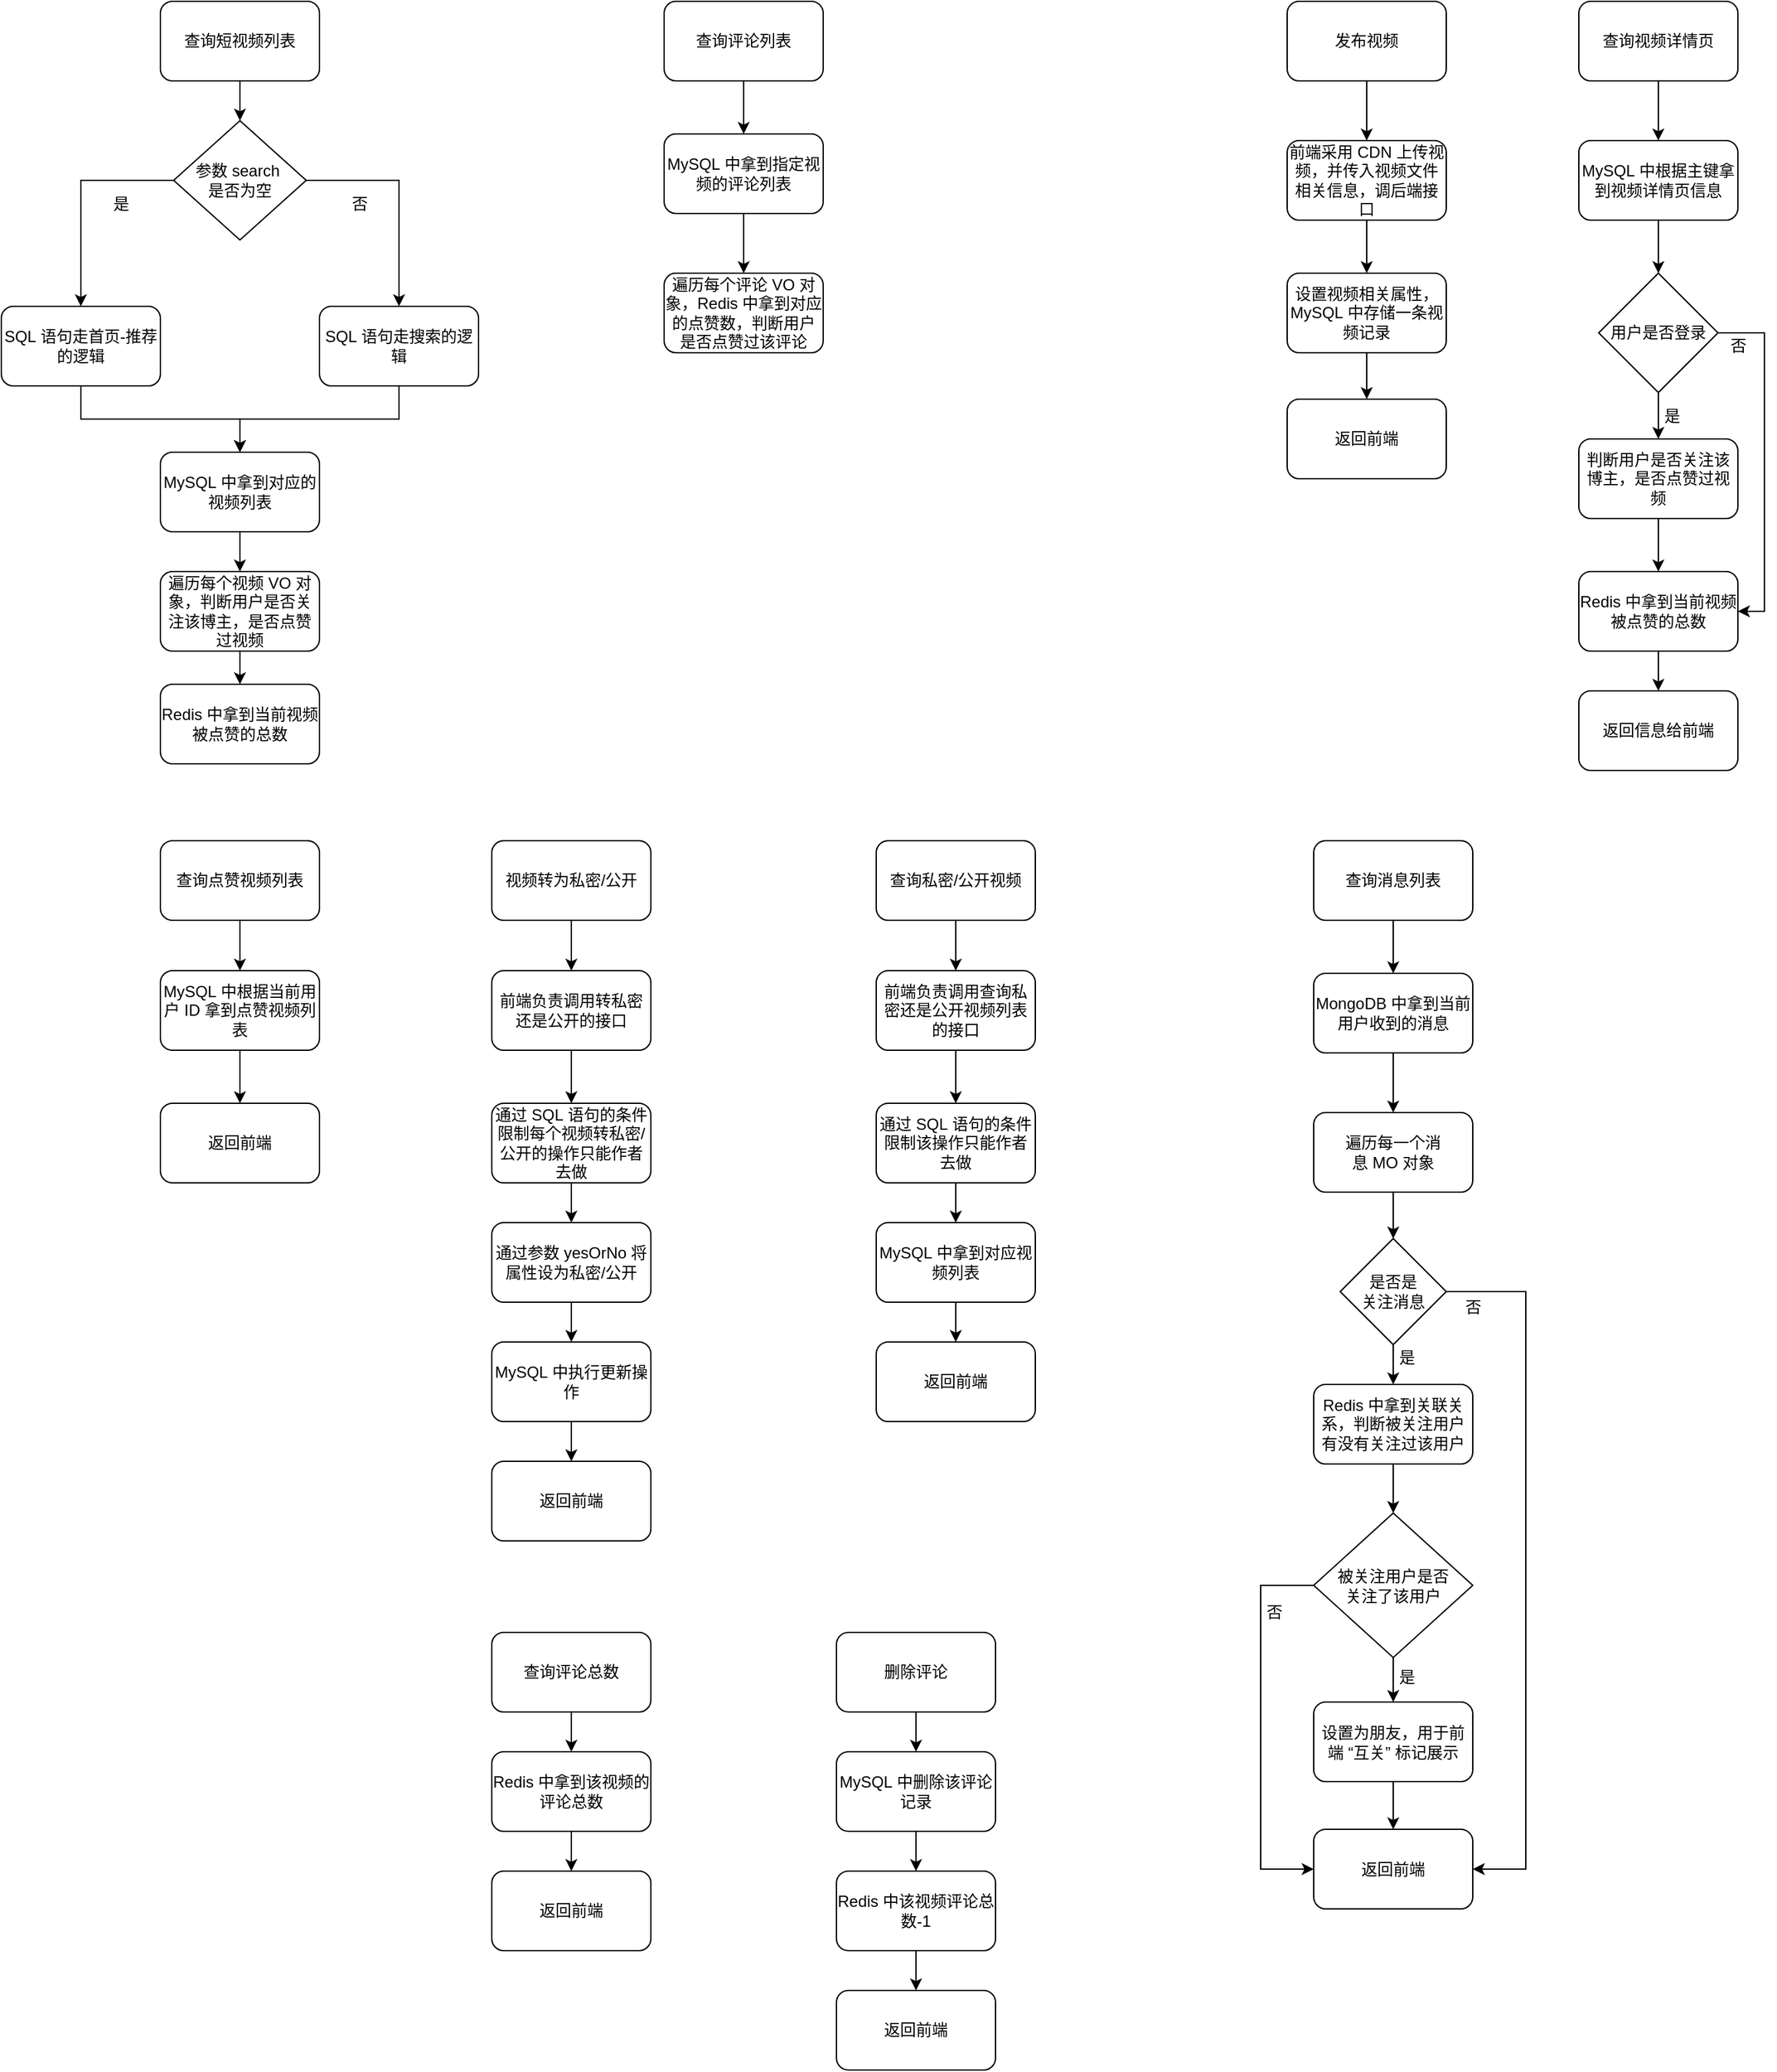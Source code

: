 <mxfile version="21.3.4" type="github">
  <diagram name="第 1 页" id="WXZ5FxBREvDLbD_KLT6q">
    <mxGraphModel dx="880" dy="452" grid="1" gridSize="10" guides="1" tooltips="1" connect="1" arrows="1" fold="1" page="1" pageScale="1" pageWidth="827" pageHeight="1169" math="0" shadow="0">
      <root>
        <mxCell id="0" />
        <mxCell id="1" parent="0" />
        <mxCell id="ibF3AnjWmkHCkzIqTZFg-5" value="" style="edgeStyle=orthogonalEdgeStyle;rounded=0;orthogonalLoop=1;jettySize=auto;html=1;" parent="1" source="ibF3AnjWmkHCkzIqTZFg-1" target="ibF3AnjWmkHCkzIqTZFg-4" edge="1">
          <mxGeometry relative="1" as="geometry" />
        </mxCell>
        <mxCell id="ibF3AnjWmkHCkzIqTZFg-1" value="查询短视频列表" style="rounded=1;whiteSpace=wrap;html=1;" parent="1" vertex="1">
          <mxGeometry x="140" y="40" width="120" height="60" as="geometry" />
        </mxCell>
        <mxCell id="ibF3AnjWmkHCkzIqTZFg-12" style="edgeStyle=orthogonalEdgeStyle;rounded=0;orthogonalLoop=1;jettySize=auto;html=1;" parent="1" source="ibF3AnjWmkHCkzIqTZFg-4" target="ibF3AnjWmkHCkzIqTZFg-8" edge="1">
          <mxGeometry relative="1" as="geometry" />
        </mxCell>
        <mxCell id="ibF3AnjWmkHCkzIqTZFg-13" style="edgeStyle=orthogonalEdgeStyle;rounded=0;orthogonalLoop=1;jettySize=auto;html=1;" parent="1" source="ibF3AnjWmkHCkzIqTZFg-4" target="ibF3AnjWmkHCkzIqTZFg-9" edge="1">
          <mxGeometry relative="1" as="geometry" />
        </mxCell>
        <mxCell id="ibF3AnjWmkHCkzIqTZFg-4" value="参数&amp;nbsp;search&amp;nbsp;&lt;br&gt;是否为空" style="rhombus;whiteSpace=wrap;html=1;" parent="1" vertex="1">
          <mxGeometry x="150" y="130" width="100" height="90" as="geometry" />
        </mxCell>
        <mxCell id="ibF3AnjWmkHCkzIqTZFg-17" style="edgeStyle=orthogonalEdgeStyle;rounded=0;orthogonalLoop=1;jettySize=auto;html=1;entryX=0.5;entryY=0;entryDx=0;entryDy=0;" parent="1" source="ibF3AnjWmkHCkzIqTZFg-8" target="ibF3AnjWmkHCkzIqTZFg-14" edge="1">
          <mxGeometry relative="1" as="geometry" />
        </mxCell>
        <mxCell id="ibF3AnjWmkHCkzIqTZFg-8" value="SQL&amp;nbsp;语句走首页-推荐的逻辑" style="rounded=1;whiteSpace=wrap;html=1;" parent="1" vertex="1">
          <mxGeometry x="20" y="270" width="120" height="60" as="geometry" />
        </mxCell>
        <mxCell id="ibF3AnjWmkHCkzIqTZFg-18" style="edgeStyle=orthogonalEdgeStyle;rounded=0;orthogonalLoop=1;jettySize=auto;html=1;entryX=0.5;entryY=0;entryDx=0;entryDy=0;" parent="1" source="ibF3AnjWmkHCkzIqTZFg-9" target="ibF3AnjWmkHCkzIqTZFg-14" edge="1">
          <mxGeometry relative="1" as="geometry" />
        </mxCell>
        <mxCell id="ibF3AnjWmkHCkzIqTZFg-9" value="SQL&amp;nbsp;语句走搜索的逻辑" style="rounded=1;whiteSpace=wrap;html=1;" parent="1" vertex="1">
          <mxGeometry x="260" y="270" width="120" height="60" as="geometry" />
        </mxCell>
        <mxCell id="ibF3AnjWmkHCkzIqTZFg-19" value="" style="edgeStyle=orthogonalEdgeStyle;rounded=0;orthogonalLoop=1;jettySize=auto;html=1;" parent="1" source="ibF3AnjWmkHCkzIqTZFg-14" target="ibF3AnjWmkHCkzIqTZFg-16" edge="1">
          <mxGeometry relative="1" as="geometry" />
        </mxCell>
        <mxCell id="ibF3AnjWmkHCkzIqTZFg-14" value="MySQL&amp;nbsp;中拿到对应的视频列表" style="rounded=1;whiteSpace=wrap;html=1;" parent="1" vertex="1">
          <mxGeometry x="140" y="380" width="120" height="60" as="geometry" />
        </mxCell>
        <mxCell id="ibF3AnjWmkHCkzIqTZFg-21" value="" style="edgeStyle=orthogonalEdgeStyle;rounded=0;orthogonalLoop=1;jettySize=auto;html=1;" parent="1" source="ibF3AnjWmkHCkzIqTZFg-16" target="ibF3AnjWmkHCkzIqTZFg-20" edge="1">
          <mxGeometry relative="1" as="geometry" />
        </mxCell>
        <mxCell id="ibF3AnjWmkHCkzIqTZFg-16" value="遍历每个视频&amp;nbsp;VO&amp;nbsp;对象，判断用户是否关注该博主，是否点赞过视频" style="whiteSpace=wrap;html=1;rounded=1;" parent="1" vertex="1">
          <mxGeometry x="140" y="470" width="120" height="60" as="geometry" />
        </mxCell>
        <mxCell id="ibF3AnjWmkHCkzIqTZFg-20" value="Redis&amp;nbsp;中拿到当前视频被点赞的总数" style="whiteSpace=wrap;html=1;rounded=1;" parent="1" vertex="1">
          <mxGeometry x="140" y="555" width="120" height="60" as="geometry" />
        </mxCell>
        <mxCell id="ibF3AnjWmkHCkzIqTZFg-22" value="是" style="text;html=1;align=center;verticalAlign=middle;resizable=0;points=[];autosize=1;strokeColor=none;fillColor=none;" parent="1" vertex="1">
          <mxGeometry x="90" y="178" width="40" height="30" as="geometry" />
        </mxCell>
        <mxCell id="ibF3AnjWmkHCkzIqTZFg-23" value="否" style="text;html=1;align=center;verticalAlign=middle;resizable=0;points=[];autosize=1;strokeColor=none;fillColor=none;" parent="1" vertex="1">
          <mxGeometry x="270" y="178" width="40" height="30" as="geometry" />
        </mxCell>
        <mxCell id="ibF3AnjWmkHCkzIqTZFg-27" value="" style="edgeStyle=orthogonalEdgeStyle;rounded=0;orthogonalLoop=1;jettySize=auto;html=1;" parent="1" source="ibF3AnjWmkHCkzIqTZFg-24" target="ibF3AnjWmkHCkzIqTZFg-25" edge="1">
          <mxGeometry relative="1" as="geometry" />
        </mxCell>
        <mxCell id="ibF3AnjWmkHCkzIqTZFg-24" value="查询评论列表" style="rounded=1;whiteSpace=wrap;html=1;" parent="1" vertex="1">
          <mxGeometry x="520" y="40" width="120" height="60" as="geometry" />
        </mxCell>
        <mxCell id="ibF3AnjWmkHCkzIqTZFg-28" value="" style="edgeStyle=orthogonalEdgeStyle;rounded=0;orthogonalLoop=1;jettySize=auto;html=1;" parent="1" source="ibF3AnjWmkHCkzIqTZFg-25" target="ibF3AnjWmkHCkzIqTZFg-26" edge="1">
          <mxGeometry relative="1" as="geometry" />
        </mxCell>
        <mxCell id="ibF3AnjWmkHCkzIqTZFg-25" value="MySQL&amp;nbsp;中拿到指定视频的评论列表" style="rounded=1;whiteSpace=wrap;html=1;" parent="1" vertex="1">
          <mxGeometry x="520" y="140" width="120" height="60" as="geometry" />
        </mxCell>
        <mxCell id="ibF3AnjWmkHCkzIqTZFg-26" value="遍历每个评论 VO&amp;nbsp;对象，Redis&amp;nbsp;中拿到对应的点赞数，判断用户是否点赞过该评论" style="whiteSpace=wrap;html=1;rounded=1;" parent="1" vertex="1">
          <mxGeometry x="520" y="245" width="120" height="60" as="geometry" />
        </mxCell>
        <mxCell id="Aljr57ed6nD0tev_MYhq-1" value="" style="edgeStyle=orthogonalEdgeStyle;rounded=0;orthogonalLoop=1;jettySize=auto;html=1;" parent="1" source="ibF3AnjWmkHCkzIqTZFg-29" target="ibF3AnjWmkHCkzIqTZFg-30" edge="1">
          <mxGeometry relative="1" as="geometry" />
        </mxCell>
        <mxCell id="ibF3AnjWmkHCkzIqTZFg-29" value="查询消息列表" style="rounded=1;whiteSpace=wrap;html=1;" parent="1" vertex="1">
          <mxGeometry x="1010" y="673" width="120" height="60" as="geometry" />
        </mxCell>
        <mxCell id="Aljr57ed6nD0tev_MYhq-2" value="" style="edgeStyle=orthogonalEdgeStyle;rounded=0;orthogonalLoop=1;jettySize=auto;html=1;" parent="1" source="ibF3AnjWmkHCkzIqTZFg-30" target="ibF3AnjWmkHCkzIqTZFg-31" edge="1">
          <mxGeometry relative="1" as="geometry" />
        </mxCell>
        <mxCell id="ibF3AnjWmkHCkzIqTZFg-30" value="MongoDB&amp;nbsp;中拿到当前用户收到的消息" style="rounded=1;whiteSpace=wrap;html=1;" parent="1" vertex="1">
          <mxGeometry x="1010" y="773" width="120" height="60" as="geometry" />
        </mxCell>
        <mxCell id="8bdIcVnPFg0Oljo9QeHm-77" value="" style="edgeStyle=orthogonalEdgeStyle;rounded=0;orthogonalLoop=1;jettySize=auto;html=1;" edge="1" parent="1" source="ibF3AnjWmkHCkzIqTZFg-31" target="8bdIcVnPFg0Oljo9QeHm-66">
          <mxGeometry relative="1" as="geometry" />
        </mxCell>
        <mxCell id="ibF3AnjWmkHCkzIqTZFg-31" value="遍历每一个消息&amp;nbsp;MO&amp;nbsp;对象" style="rounded=1;whiteSpace=wrap;html=1;" parent="1" vertex="1">
          <mxGeometry x="1010" y="878" width="120" height="60" as="geometry" />
        </mxCell>
        <mxCell id="8bdIcVnPFg0Oljo9QeHm-5" value="" style="edgeStyle=orthogonalEdgeStyle;rounded=0;orthogonalLoop=1;jettySize=auto;html=1;" edge="1" parent="1" source="8bdIcVnPFg0Oljo9QeHm-2" target="8bdIcVnPFg0Oljo9QeHm-3">
          <mxGeometry relative="1" as="geometry" />
        </mxCell>
        <mxCell id="8bdIcVnPFg0Oljo9QeHm-2" value="查询点赞视频列表" style="rounded=1;whiteSpace=wrap;html=1;" vertex="1" parent="1">
          <mxGeometry x="140" y="673" width="120" height="60" as="geometry" />
        </mxCell>
        <mxCell id="8bdIcVnPFg0Oljo9QeHm-6" value="" style="edgeStyle=orthogonalEdgeStyle;rounded=0;orthogonalLoop=1;jettySize=auto;html=1;" edge="1" parent="1" source="8bdIcVnPFg0Oljo9QeHm-3" target="8bdIcVnPFg0Oljo9QeHm-4">
          <mxGeometry relative="1" as="geometry" />
        </mxCell>
        <mxCell id="8bdIcVnPFg0Oljo9QeHm-3" value="MySQL&amp;nbsp;中根据当前用户&amp;nbsp;ID&amp;nbsp;拿到点赞视频列表" style="rounded=1;whiteSpace=wrap;html=1;" vertex="1" parent="1">
          <mxGeometry x="140" y="771" width="120" height="60" as="geometry" />
        </mxCell>
        <mxCell id="8bdIcVnPFg0Oljo9QeHm-4" value="返回前端" style="rounded=1;whiteSpace=wrap;html=1;" vertex="1" parent="1">
          <mxGeometry x="140" y="871" width="120" height="60" as="geometry" />
        </mxCell>
        <mxCell id="8bdIcVnPFg0Oljo9QeHm-11" value="" style="edgeStyle=orthogonalEdgeStyle;rounded=0;orthogonalLoop=1;jettySize=auto;html=1;" edge="1" parent="1" source="8bdIcVnPFg0Oljo9QeHm-7" target="8bdIcVnPFg0Oljo9QeHm-8">
          <mxGeometry relative="1" as="geometry" />
        </mxCell>
        <mxCell id="8bdIcVnPFg0Oljo9QeHm-7" value="发布视频" style="rounded=1;whiteSpace=wrap;html=1;" vertex="1" parent="1">
          <mxGeometry x="990" y="40" width="120" height="60" as="geometry" />
        </mxCell>
        <mxCell id="8bdIcVnPFg0Oljo9QeHm-12" value="" style="edgeStyle=orthogonalEdgeStyle;rounded=0;orthogonalLoop=1;jettySize=auto;html=1;" edge="1" parent="1" source="8bdIcVnPFg0Oljo9QeHm-8" target="8bdIcVnPFg0Oljo9QeHm-9">
          <mxGeometry relative="1" as="geometry" />
        </mxCell>
        <mxCell id="8bdIcVnPFg0Oljo9QeHm-8" value="前端采用&amp;nbsp;CDN&amp;nbsp;上传视频，并传入视频文件相关信息，调后端接口" style="rounded=1;whiteSpace=wrap;html=1;" vertex="1" parent="1">
          <mxGeometry x="990" y="145" width="120" height="60" as="geometry" />
        </mxCell>
        <mxCell id="8bdIcVnPFg0Oljo9QeHm-14" value="" style="edgeStyle=orthogonalEdgeStyle;rounded=0;orthogonalLoop=1;jettySize=auto;html=1;" edge="1" parent="1" source="8bdIcVnPFg0Oljo9QeHm-9" target="8bdIcVnPFg0Oljo9QeHm-13">
          <mxGeometry relative="1" as="geometry" />
        </mxCell>
        <mxCell id="8bdIcVnPFg0Oljo9QeHm-9" value="设置视频相关属性，MySQL&amp;nbsp;中存储一条视频记录" style="rounded=1;whiteSpace=wrap;html=1;" vertex="1" parent="1">
          <mxGeometry x="990" y="245" width="120" height="60" as="geometry" />
        </mxCell>
        <mxCell id="8bdIcVnPFg0Oljo9QeHm-13" value="返回前端" style="rounded=1;whiteSpace=wrap;html=1;" vertex="1" parent="1">
          <mxGeometry x="990" y="340" width="120" height="60" as="geometry" />
        </mxCell>
        <mxCell id="8bdIcVnPFg0Oljo9QeHm-28" value="" style="edgeStyle=orthogonalEdgeStyle;rounded=0;orthogonalLoop=1;jettySize=auto;html=1;" edge="1" parent="1" source="8bdIcVnPFg0Oljo9QeHm-15" target="8bdIcVnPFg0Oljo9QeHm-16">
          <mxGeometry relative="1" as="geometry" />
        </mxCell>
        <mxCell id="8bdIcVnPFg0Oljo9QeHm-15" value="查询视频详情页" style="rounded=1;whiteSpace=wrap;html=1;" vertex="1" parent="1">
          <mxGeometry x="1210" y="40" width="120" height="60" as="geometry" />
        </mxCell>
        <mxCell id="8bdIcVnPFg0Oljo9QeHm-18" value="" style="edgeStyle=orthogonalEdgeStyle;rounded=0;orthogonalLoop=1;jettySize=auto;html=1;" edge="1" parent="1" source="8bdIcVnPFg0Oljo9QeHm-16" target="8bdIcVnPFg0Oljo9QeHm-17">
          <mxGeometry relative="1" as="geometry" />
        </mxCell>
        <mxCell id="8bdIcVnPFg0Oljo9QeHm-16" value="MySQL&amp;nbsp;中根据主键拿到视频详情页信息" style="rounded=1;whiteSpace=wrap;html=1;" vertex="1" parent="1">
          <mxGeometry x="1210" y="145" width="120" height="60" as="geometry" />
        </mxCell>
        <mxCell id="8bdIcVnPFg0Oljo9QeHm-21" value="" style="edgeStyle=orthogonalEdgeStyle;rounded=0;orthogonalLoop=1;jettySize=auto;html=1;" edge="1" parent="1" source="8bdIcVnPFg0Oljo9QeHm-17" target="8bdIcVnPFg0Oljo9QeHm-19">
          <mxGeometry relative="1" as="geometry" />
        </mxCell>
        <mxCell id="8bdIcVnPFg0Oljo9QeHm-23" style="edgeStyle=orthogonalEdgeStyle;rounded=0;orthogonalLoop=1;jettySize=auto;html=1;entryX=1;entryY=0.5;entryDx=0;entryDy=0;" edge="1" parent="1" source="8bdIcVnPFg0Oljo9QeHm-17" target="8bdIcVnPFg0Oljo9QeHm-20">
          <mxGeometry relative="1" as="geometry">
            <Array as="points">
              <mxPoint x="1350" y="290" />
              <mxPoint x="1350" y="500" />
            </Array>
          </mxGeometry>
        </mxCell>
        <mxCell id="8bdIcVnPFg0Oljo9QeHm-17" value="用户是否登录" style="rhombus;whiteSpace=wrap;html=1;" vertex="1" parent="1">
          <mxGeometry x="1225" y="245" width="90" height="90" as="geometry" />
        </mxCell>
        <mxCell id="8bdIcVnPFg0Oljo9QeHm-22" value="" style="edgeStyle=orthogonalEdgeStyle;rounded=0;orthogonalLoop=1;jettySize=auto;html=1;" edge="1" parent="1" source="8bdIcVnPFg0Oljo9QeHm-19" target="8bdIcVnPFg0Oljo9QeHm-20">
          <mxGeometry relative="1" as="geometry" />
        </mxCell>
        <mxCell id="8bdIcVnPFg0Oljo9QeHm-19" value="判断用户是否关注该博主，是否点赞过视频" style="rounded=1;whiteSpace=wrap;html=1;" vertex="1" parent="1">
          <mxGeometry x="1210" y="370" width="120" height="60" as="geometry" />
        </mxCell>
        <mxCell id="8bdIcVnPFg0Oljo9QeHm-27" value="" style="edgeStyle=orthogonalEdgeStyle;rounded=0;orthogonalLoop=1;jettySize=auto;html=1;" edge="1" parent="1" source="8bdIcVnPFg0Oljo9QeHm-20" target="8bdIcVnPFg0Oljo9QeHm-26">
          <mxGeometry relative="1" as="geometry" />
        </mxCell>
        <mxCell id="8bdIcVnPFg0Oljo9QeHm-20" value="Redis&amp;nbsp;中拿到当前视频被点赞的总数" style="whiteSpace=wrap;html=1;rounded=1;" vertex="1" parent="1">
          <mxGeometry x="1210" y="470" width="120" height="60" as="geometry" />
        </mxCell>
        <mxCell id="8bdIcVnPFg0Oljo9QeHm-24" value="是" style="text;html=1;align=center;verticalAlign=middle;resizable=0;points=[];autosize=1;strokeColor=none;fillColor=none;" vertex="1" parent="1">
          <mxGeometry x="1260" y="338" width="40" height="30" as="geometry" />
        </mxCell>
        <mxCell id="8bdIcVnPFg0Oljo9QeHm-25" value="否" style="text;html=1;align=center;verticalAlign=middle;resizable=0;points=[];autosize=1;strokeColor=none;fillColor=none;" vertex="1" parent="1">
          <mxGeometry x="1310" y="285" width="40" height="30" as="geometry" />
        </mxCell>
        <mxCell id="8bdIcVnPFg0Oljo9QeHm-26" value="返回信息给前端" style="whiteSpace=wrap;html=1;rounded=1;" vertex="1" parent="1">
          <mxGeometry x="1210" y="560" width="120" height="60" as="geometry" />
        </mxCell>
        <mxCell id="8bdIcVnPFg0Oljo9QeHm-31" value="" style="edgeStyle=orthogonalEdgeStyle;rounded=0;orthogonalLoop=1;jettySize=auto;html=1;" edge="1" parent="1" source="8bdIcVnPFg0Oljo9QeHm-29" target="8bdIcVnPFg0Oljo9QeHm-30">
          <mxGeometry relative="1" as="geometry" />
        </mxCell>
        <mxCell id="8bdIcVnPFg0Oljo9QeHm-29" value="视频转为私密/公开" style="rounded=1;whiteSpace=wrap;html=1;" vertex="1" parent="1">
          <mxGeometry x="390" y="673" width="120" height="60" as="geometry" />
        </mxCell>
        <mxCell id="8bdIcVnPFg0Oljo9QeHm-37" value="" style="edgeStyle=orthogonalEdgeStyle;rounded=0;orthogonalLoop=1;jettySize=auto;html=1;" edge="1" parent="1" source="8bdIcVnPFg0Oljo9QeHm-30" target="8bdIcVnPFg0Oljo9QeHm-34">
          <mxGeometry relative="1" as="geometry" />
        </mxCell>
        <mxCell id="8bdIcVnPFg0Oljo9QeHm-30" value="前端负责调用转私密还是公开的接口" style="rounded=1;whiteSpace=wrap;html=1;" vertex="1" parent="1">
          <mxGeometry x="390" y="771" width="120" height="60" as="geometry" />
        </mxCell>
        <mxCell id="8bdIcVnPFg0Oljo9QeHm-42" value="" style="edgeStyle=orthogonalEdgeStyle;rounded=0;orthogonalLoop=1;jettySize=auto;html=1;" edge="1" parent="1" source="8bdIcVnPFg0Oljo9QeHm-33" target="8bdIcVnPFg0Oljo9QeHm-35">
          <mxGeometry relative="1" as="geometry" />
        </mxCell>
        <mxCell id="8bdIcVnPFg0Oljo9QeHm-33" value="通过参数&amp;nbsp;yesOrNo 将属性设为私密/公开" style="rounded=1;whiteSpace=wrap;html=1;" vertex="1" parent="1">
          <mxGeometry x="390" y="961" width="120" height="60" as="geometry" />
        </mxCell>
        <mxCell id="8bdIcVnPFg0Oljo9QeHm-41" value="" style="edgeStyle=orthogonalEdgeStyle;rounded=0;orthogonalLoop=1;jettySize=auto;html=1;" edge="1" parent="1" source="8bdIcVnPFg0Oljo9QeHm-34" target="8bdIcVnPFg0Oljo9QeHm-33">
          <mxGeometry relative="1" as="geometry" />
        </mxCell>
        <mxCell id="8bdIcVnPFg0Oljo9QeHm-34" value="通过&amp;nbsp;SQL&amp;nbsp;语句的条件限制每个视频转私密/公开的操作只能作者去做" style="rounded=1;whiteSpace=wrap;html=1;" vertex="1" parent="1">
          <mxGeometry x="390" y="871" width="120" height="60" as="geometry" />
        </mxCell>
        <mxCell id="8bdIcVnPFg0Oljo9QeHm-43" value="" style="edgeStyle=orthogonalEdgeStyle;rounded=0;orthogonalLoop=1;jettySize=auto;html=1;" edge="1" parent="1" source="8bdIcVnPFg0Oljo9QeHm-35" target="8bdIcVnPFg0Oljo9QeHm-36">
          <mxGeometry relative="1" as="geometry" />
        </mxCell>
        <mxCell id="8bdIcVnPFg0Oljo9QeHm-35" value="MySQL&amp;nbsp;中执行更新操作" style="rounded=1;whiteSpace=wrap;html=1;" vertex="1" parent="1">
          <mxGeometry x="390" y="1051" width="120" height="60" as="geometry" />
        </mxCell>
        <mxCell id="8bdIcVnPFg0Oljo9QeHm-36" value="返回前端" style="rounded=1;whiteSpace=wrap;html=1;" vertex="1" parent="1">
          <mxGeometry x="390" y="1141" width="120" height="60" as="geometry" />
        </mxCell>
        <mxCell id="8bdIcVnPFg0Oljo9QeHm-49" value="" style="edgeStyle=orthogonalEdgeStyle;rounded=0;orthogonalLoop=1;jettySize=auto;html=1;" edge="1" parent="1" source="8bdIcVnPFg0Oljo9QeHm-44" target="8bdIcVnPFg0Oljo9QeHm-45">
          <mxGeometry relative="1" as="geometry" />
        </mxCell>
        <mxCell id="8bdIcVnPFg0Oljo9QeHm-44" value="查询私密/公开视频" style="rounded=1;whiteSpace=wrap;html=1;" vertex="1" parent="1">
          <mxGeometry x="680" y="673" width="120" height="60" as="geometry" />
        </mxCell>
        <mxCell id="8bdIcVnPFg0Oljo9QeHm-50" value="" style="edgeStyle=orthogonalEdgeStyle;rounded=0;orthogonalLoop=1;jettySize=auto;html=1;" edge="1" parent="1" source="8bdIcVnPFg0Oljo9QeHm-45" target="8bdIcVnPFg0Oljo9QeHm-46">
          <mxGeometry relative="1" as="geometry" />
        </mxCell>
        <mxCell id="8bdIcVnPFg0Oljo9QeHm-45" value="前端负责调用查询私密还是公开视频列表的接口" style="rounded=1;whiteSpace=wrap;html=1;" vertex="1" parent="1">
          <mxGeometry x="680" y="771" width="120" height="60" as="geometry" />
        </mxCell>
        <mxCell id="8bdIcVnPFg0Oljo9QeHm-51" value="" style="edgeStyle=orthogonalEdgeStyle;rounded=0;orthogonalLoop=1;jettySize=auto;html=1;" edge="1" parent="1" source="8bdIcVnPFg0Oljo9QeHm-46" target="8bdIcVnPFg0Oljo9QeHm-47">
          <mxGeometry relative="1" as="geometry" />
        </mxCell>
        <mxCell id="8bdIcVnPFg0Oljo9QeHm-46" value="通过&amp;nbsp;SQL&amp;nbsp;语句的条件限制该操作只能作者去做" style="rounded=1;whiteSpace=wrap;html=1;" vertex="1" parent="1">
          <mxGeometry x="680" y="871" width="120" height="60" as="geometry" />
        </mxCell>
        <mxCell id="8bdIcVnPFg0Oljo9QeHm-52" value="" style="edgeStyle=orthogonalEdgeStyle;rounded=0;orthogonalLoop=1;jettySize=auto;html=1;" edge="1" parent="1" source="8bdIcVnPFg0Oljo9QeHm-47" target="8bdIcVnPFg0Oljo9QeHm-48">
          <mxGeometry relative="1" as="geometry" />
        </mxCell>
        <mxCell id="8bdIcVnPFg0Oljo9QeHm-47" value="MySQL&amp;nbsp;中拿到对应视频列表" style="rounded=1;whiteSpace=wrap;html=1;" vertex="1" parent="1">
          <mxGeometry x="680" y="961" width="120" height="60" as="geometry" />
        </mxCell>
        <mxCell id="8bdIcVnPFg0Oljo9QeHm-48" value="返回前端" style="rounded=1;whiteSpace=wrap;html=1;" vertex="1" parent="1">
          <mxGeometry x="680" y="1051" width="120" height="60" as="geometry" />
        </mxCell>
        <mxCell id="8bdIcVnPFg0Oljo9QeHm-56" value="" style="edgeStyle=orthogonalEdgeStyle;rounded=0;orthogonalLoop=1;jettySize=auto;html=1;" edge="1" parent="1" source="8bdIcVnPFg0Oljo9QeHm-53" target="8bdIcVnPFg0Oljo9QeHm-54">
          <mxGeometry relative="1" as="geometry" />
        </mxCell>
        <mxCell id="8bdIcVnPFg0Oljo9QeHm-53" value="查询评论总数" style="rounded=1;whiteSpace=wrap;html=1;" vertex="1" parent="1">
          <mxGeometry x="390" y="1270" width="120" height="60" as="geometry" />
        </mxCell>
        <mxCell id="8bdIcVnPFg0Oljo9QeHm-57" value="" style="edgeStyle=orthogonalEdgeStyle;rounded=0;orthogonalLoop=1;jettySize=auto;html=1;" edge="1" parent="1" source="8bdIcVnPFg0Oljo9QeHm-54" target="8bdIcVnPFg0Oljo9QeHm-55">
          <mxGeometry relative="1" as="geometry" />
        </mxCell>
        <mxCell id="8bdIcVnPFg0Oljo9QeHm-54" value="Redis&amp;nbsp;中拿到该视频的评论总数" style="rounded=1;whiteSpace=wrap;html=1;" vertex="1" parent="1">
          <mxGeometry x="390" y="1360" width="120" height="60" as="geometry" />
        </mxCell>
        <mxCell id="8bdIcVnPFg0Oljo9QeHm-55" value="返回前端" style="rounded=1;whiteSpace=wrap;html=1;" vertex="1" parent="1">
          <mxGeometry x="390" y="1450" width="120" height="60" as="geometry" />
        </mxCell>
        <mxCell id="8bdIcVnPFg0Oljo9QeHm-62" value="" style="edgeStyle=orthogonalEdgeStyle;rounded=0;orthogonalLoop=1;jettySize=auto;html=1;" edge="1" parent="1" source="8bdIcVnPFg0Oljo9QeHm-58" target="8bdIcVnPFg0Oljo9QeHm-59">
          <mxGeometry relative="1" as="geometry" />
        </mxCell>
        <mxCell id="8bdIcVnPFg0Oljo9QeHm-58" value="删除评论" style="rounded=1;whiteSpace=wrap;html=1;" vertex="1" parent="1">
          <mxGeometry x="650" y="1270" width="120" height="60" as="geometry" />
        </mxCell>
        <mxCell id="8bdIcVnPFg0Oljo9QeHm-63" value="" style="edgeStyle=orthogonalEdgeStyle;rounded=0;orthogonalLoop=1;jettySize=auto;html=1;" edge="1" parent="1" source="8bdIcVnPFg0Oljo9QeHm-59" target="8bdIcVnPFg0Oljo9QeHm-60">
          <mxGeometry relative="1" as="geometry" />
        </mxCell>
        <mxCell id="8bdIcVnPFg0Oljo9QeHm-59" value="MySQL&amp;nbsp;中删除该评论记录" style="rounded=1;whiteSpace=wrap;html=1;" vertex="1" parent="1">
          <mxGeometry x="650" y="1360" width="120" height="60" as="geometry" />
        </mxCell>
        <mxCell id="8bdIcVnPFg0Oljo9QeHm-64" value="" style="edgeStyle=orthogonalEdgeStyle;rounded=0;orthogonalLoop=1;jettySize=auto;html=1;" edge="1" parent="1" source="8bdIcVnPFg0Oljo9QeHm-60" target="8bdIcVnPFg0Oljo9QeHm-61">
          <mxGeometry relative="1" as="geometry" />
        </mxCell>
        <mxCell id="8bdIcVnPFg0Oljo9QeHm-60" value="Redis&amp;nbsp;中该视频评论总数-1" style="rounded=1;whiteSpace=wrap;html=1;" vertex="1" parent="1">
          <mxGeometry x="650" y="1450" width="120" height="60" as="geometry" />
        </mxCell>
        <mxCell id="8bdIcVnPFg0Oljo9QeHm-61" value="返回前端" style="rounded=1;whiteSpace=wrap;html=1;" vertex="1" parent="1">
          <mxGeometry x="650" y="1540" width="120" height="60" as="geometry" />
        </mxCell>
        <mxCell id="8bdIcVnPFg0Oljo9QeHm-79" value="" style="edgeStyle=orthogonalEdgeStyle;rounded=0;orthogonalLoop=1;jettySize=auto;html=1;" edge="1" parent="1" source="8bdIcVnPFg0Oljo9QeHm-66" target="8bdIcVnPFg0Oljo9QeHm-67">
          <mxGeometry relative="1" as="geometry" />
        </mxCell>
        <mxCell id="8bdIcVnPFg0Oljo9QeHm-89" style="edgeStyle=orthogonalEdgeStyle;rounded=0;orthogonalLoop=1;jettySize=auto;html=1;entryX=1;entryY=0.5;entryDx=0;entryDy=0;" edge="1" parent="1" source="8bdIcVnPFg0Oljo9QeHm-66" target="8bdIcVnPFg0Oljo9QeHm-83">
          <mxGeometry relative="1" as="geometry">
            <Array as="points">
              <mxPoint x="1170" y="1013" />
              <mxPoint x="1170" y="1449" />
            </Array>
          </mxGeometry>
        </mxCell>
        <mxCell id="8bdIcVnPFg0Oljo9QeHm-66" value="是否是&lt;br&gt;关注消息" style="rhombus;whiteSpace=wrap;html=1;" vertex="1" parent="1">
          <mxGeometry x="1030" y="973" width="80" height="80" as="geometry" />
        </mxCell>
        <mxCell id="8bdIcVnPFg0Oljo9QeHm-80" value="" style="edgeStyle=orthogonalEdgeStyle;rounded=0;orthogonalLoop=1;jettySize=auto;html=1;" edge="1" parent="1" source="8bdIcVnPFg0Oljo9QeHm-67" target="8bdIcVnPFg0Oljo9QeHm-69">
          <mxGeometry relative="1" as="geometry" />
        </mxCell>
        <mxCell id="8bdIcVnPFg0Oljo9QeHm-67" value="Redis&amp;nbsp;中拿到关联关系，判断被关注用户有没有关注过该用户" style="rounded=1;whiteSpace=wrap;html=1;" vertex="1" parent="1">
          <mxGeometry x="1010" y="1083" width="120" height="60" as="geometry" />
        </mxCell>
        <mxCell id="8bdIcVnPFg0Oljo9QeHm-82" value="" style="edgeStyle=orthogonalEdgeStyle;rounded=0;orthogonalLoop=1;jettySize=auto;html=1;" edge="1" parent="1" source="8bdIcVnPFg0Oljo9QeHm-69" target="8bdIcVnPFg0Oljo9QeHm-81">
          <mxGeometry relative="1" as="geometry" />
        </mxCell>
        <mxCell id="8bdIcVnPFg0Oljo9QeHm-91" style="edgeStyle=orthogonalEdgeStyle;rounded=0;orthogonalLoop=1;jettySize=auto;html=1;entryX=0;entryY=0.5;entryDx=0;entryDy=0;" edge="1" parent="1" source="8bdIcVnPFg0Oljo9QeHm-69" target="8bdIcVnPFg0Oljo9QeHm-83">
          <mxGeometry relative="1" as="geometry">
            <Array as="points">
              <mxPoint x="970" y="1235" />
              <mxPoint x="970" y="1449" />
            </Array>
          </mxGeometry>
        </mxCell>
        <mxCell id="8bdIcVnPFg0Oljo9QeHm-69" value="被关注用户是否&lt;br&gt;关注了该用户" style="rhombus;whiteSpace=wrap;html=1;" vertex="1" parent="1">
          <mxGeometry x="1010" y="1180" width="120" height="109" as="geometry" />
        </mxCell>
        <mxCell id="8bdIcVnPFg0Oljo9QeHm-84" value="" style="edgeStyle=orthogonalEdgeStyle;rounded=0;orthogonalLoop=1;jettySize=auto;html=1;" edge="1" parent="1" source="8bdIcVnPFg0Oljo9QeHm-81" target="8bdIcVnPFg0Oljo9QeHm-83">
          <mxGeometry relative="1" as="geometry" />
        </mxCell>
        <mxCell id="8bdIcVnPFg0Oljo9QeHm-81" value="设置为朋友，用于前端 “互关”&amp;nbsp;标记展示" style="rounded=1;whiteSpace=wrap;html=1;" vertex="1" parent="1">
          <mxGeometry x="1010" y="1322.5" width="120" height="60" as="geometry" />
        </mxCell>
        <mxCell id="8bdIcVnPFg0Oljo9QeHm-83" value="返回前端" style="rounded=1;whiteSpace=wrap;html=1;" vertex="1" parent="1">
          <mxGeometry x="1010" y="1418.5" width="120" height="60" as="geometry" />
        </mxCell>
        <mxCell id="8bdIcVnPFg0Oljo9QeHm-87" value="是" style="text;html=1;align=center;verticalAlign=middle;resizable=0;points=[];autosize=1;strokeColor=none;fillColor=none;" vertex="1" parent="1">
          <mxGeometry x="1060" y="1048" width="40" height="30" as="geometry" />
        </mxCell>
        <mxCell id="8bdIcVnPFg0Oljo9QeHm-92" value="是" style="text;html=1;align=center;verticalAlign=middle;resizable=0;points=[];autosize=1;strokeColor=none;fillColor=none;" vertex="1" parent="1">
          <mxGeometry x="1060" y="1289" width="40" height="30" as="geometry" />
        </mxCell>
        <mxCell id="8bdIcVnPFg0Oljo9QeHm-93" value="否" style="text;html=1;align=center;verticalAlign=middle;resizable=0;points=[];autosize=1;strokeColor=none;fillColor=none;" vertex="1" parent="1">
          <mxGeometry x="1110" y="1010" width="40" height="30" as="geometry" />
        </mxCell>
        <mxCell id="8bdIcVnPFg0Oljo9QeHm-94" value="否" style="text;html=1;align=center;verticalAlign=middle;resizable=0;points=[];autosize=1;strokeColor=none;fillColor=none;" vertex="1" parent="1">
          <mxGeometry x="960" y="1240" width="40" height="30" as="geometry" />
        </mxCell>
      </root>
    </mxGraphModel>
  </diagram>
</mxfile>
